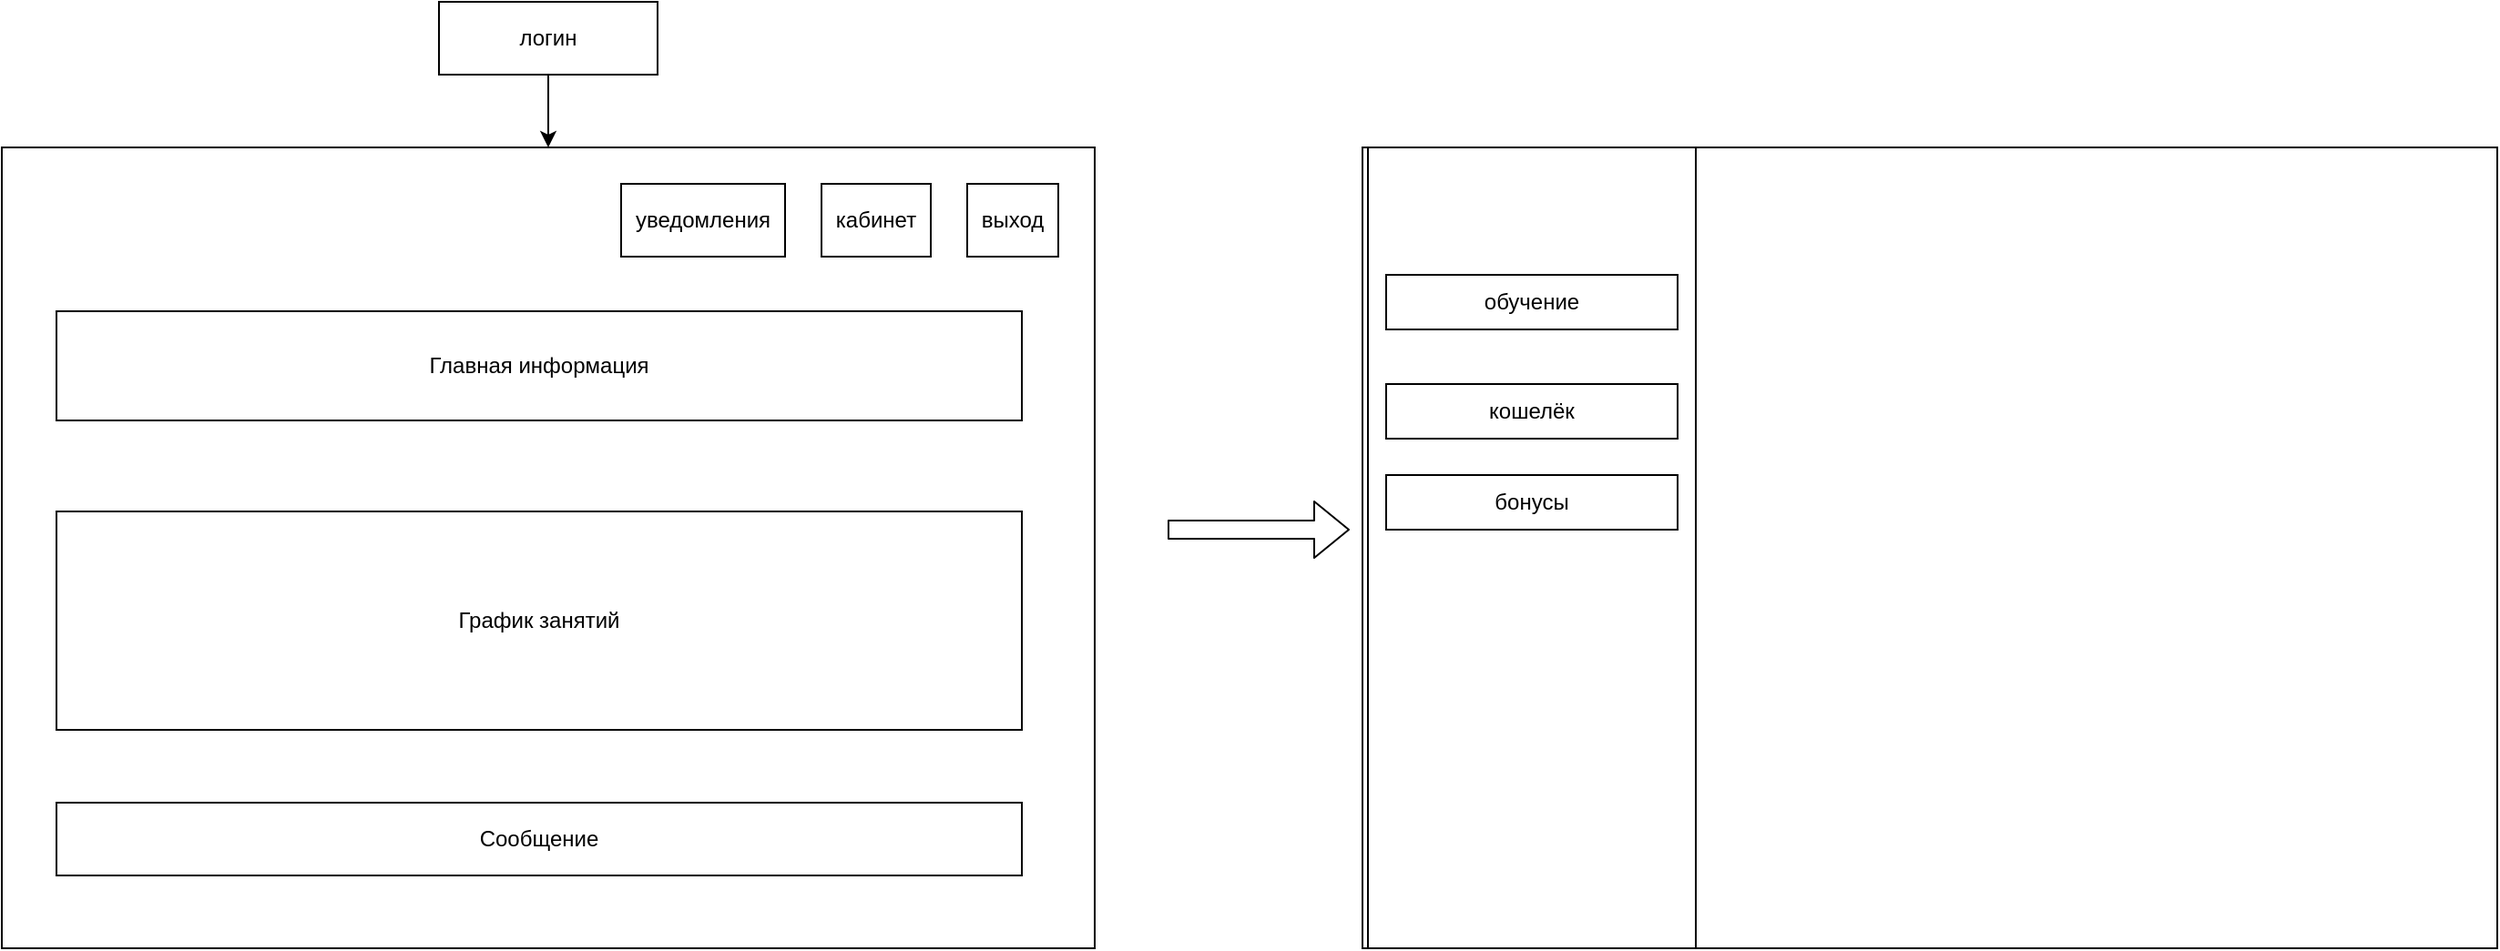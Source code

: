 <mxfile version="13.7.3" type="device" pages="2"><diagram id="lETfXe5tAOUT0ZYUBfgI" name="студент"><mxGraphModel dx="1024" dy="592" grid="1" gridSize="10" guides="1" tooltips="1" connect="1" arrows="1" fold="1" page="1" pageScale="1" pageWidth="827" pageHeight="1169" math="0" shadow="0"><root><mxCell id="0"/><mxCell id="1" parent="0"/><mxCell id="QAemiqAskhyp65CykXAG-1" value="логин" style="rounded=0;whiteSpace=wrap;html=1;" parent="1" vertex="1"><mxGeometry x="320" y="40" width="120" height="40" as="geometry"/></mxCell><mxCell id="QAemiqAskhyp65CykXAG-2" value="" style="endArrow=classic;html=1;exitX=0.5;exitY=1;exitDx=0;exitDy=0;" parent="1" source="QAemiqAskhyp65CykXAG-1" edge="1"><mxGeometry width="50" height="50" relative="1" as="geometry"><mxPoint x="170" y="130" as="sourcePoint"/><mxPoint x="380" y="120" as="targetPoint"/></mxGeometry></mxCell><mxCell id="QAemiqAskhyp65CykXAG-3" value="" style="rounded=0;whiteSpace=wrap;html=1;" parent="1" vertex="1"><mxGeometry x="80" y="120" width="600" height="440" as="geometry"/></mxCell><mxCell id="QAemiqAskhyp65CykXAG-5" value="уведомления" style="rounded=0;whiteSpace=wrap;html=1;" parent="1" vertex="1"><mxGeometry x="420" y="140" width="90" height="40" as="geometry"/></mxCell><mxCell id="QAemiqAskhyp65CykXAG-6" value="выход" style="rounded=0;whiteSpace=wrap;html=1;" parent="1" vertex="1"><mxGeometry x="610" y="140" width="50" height="40" as="geometry"/></mxCell><mxCell id="QAemiqAskhyp65CykXAG-7" value="кабинет" style="rounded=0;whiteSpace=wrap;html=1;" parent="1" vertex="1"><mxGeometry x="530" y="140" width="60" height="40" as="geometry"/></mxCell><mxCell id="QAemiqAskhyp65CykXAG-8" value="Главная информация" style="rounded=0;whiteSpace=wrap;html=1;" parent="1" vertex="1"><mxGeometry x="110" y="210" width="530" height="60" as="geometry"/></mxCell><mxCell id="QAemiqAskhyp65CykXAG-10" value="График занятий" style="rounded=0;whiteSpace=wrap;html=1;" parent="1" vertex="1"><mxGeometry x="110" y="320" width="530" height="120" as="geometry"/></mxCell><mxCell id="QAemiqAskhyp65CykXAG-11" value="Сообщение" style="rounded=0;whiteSpace=wrap;html=1;" parent="1" vertex="1"><mxGeometry x="110" y="480" width="530" height="40" as="geometry"/></mxCell><mxCell id="QAemiqAskhyp65CykXAG-12" value="" style="shape=flexArrow;endArrow=classic;html=1;" parent="1" edge="1"><mxGeometry width="50" height="50" relative="1" as="geometry"><mxPoint x="720" y="330" as="sourcePoint"/><mxPoint x="820" y="330" as="targetPoint"/></mxGeometry></mxCell><mxCell id="QAemiqAskhyp65CykXAG-13" value="" style="rounded=0;whiteSpace=wrap;html=1;" parent="1" vertex="1"><mxGeometry x="827" y="120" width="623" height="440" as="geometry"/></mxCell><mxCell id="QAemiqAskhyp65CykXAG-15" value="" style="rounded=0;whiteSpace=wrap;html=1;" parent="1" vertex="1"><mxGeometry x="830" y="120" width="180" height="440" as="geometry"/></mxCell><mxCell id="QAemiqAskhyp65CykXAG-16" value="обучение" style="rounded=0;whiteSpace=wrap;html=1;" parent="1" vertex="1"><mxGeometry x="840" y="190" width="160" height="30" as="geometry"/></mxCell><mxCell id="QAemiqAskhyp65CykXAG-17" value="бонусы" style="rounded=0;whiteSpace=wrap;html=1;" parent="1" vertex="1"><mxGeometry x="840" y="300" width="160" height="30" as="geometry"/></mxCell><mxCell id="QAemiqAskhyp65CykXAG-18" value="кошелёк" style="rounded=0;whiteSpace=wrap;html=1;" parent="1" vertex="1"><mxGeometry x="840" y="250" width="160" height="30" as="geometry"/></mxCell></root></mxGraphModel></diagram><diagram id="g968loYay42Yq5bBJkfc" name="API"><mxGraphModel dx="1024" dy="592" grid="1" gridSize="10" guides="1" tooltips="1" connect="1" arrows="1" fold="1" page="1" pageScale="1" pageWidth="827" pageHeight="1169" math="0" shadow="0"><root><mxCell id="YhH-PUOYo3UxDumvqbKi-0"/><mxCell id="YhH-PUOYo3UxDumvqbKi-1" parent="YhH-PUOYo3UxDumvqbKi-0"/><mxCell id="YhH-PUOYo3UxDumvqbKi-16" value="lessons" style="shape=table;startSize=30;container=1;collapsible=1;childLayout=tableLayout;fixedRows=1;rowLines=0;fontStyle=1;align=center;resizeLast=1;" parent="YhH-PUOYo3UxDumvqbKi-1" vertex="1"><mxGeometry x="40" y="80" width="160" height="430" as="geometry"><mxRectangle x="40" y="80" width="70" height="30" as="alternateBounds"/></mxGeometry></mxCell><mxCell id="YhH-PUOYo3UxDumvqbKi-248" value="" style="shape=partialRectangle;collapsible=0;dropTarget=0;pointerEvents=0;fillColor=none;top=0;left=0;bottom=0;right=0;points=[[0,0.5],[1,0.5]];portConstraint=eastwest;" parent="YhH-PUOYo3UxDumvqbKi-16" vertex="1"><mxGeometry y="30" width="160" height="30" as="geometry"/></mxCell><mxCell id="YhH-PUOYo3UxDumvqbKi-249" value="id" style="shape=partialRectangle;connectable=0;fillColor=none;top=0;left=0;bottom=0;right=0;editable=1;overflow=hidden;" parent="YhH-PUOYo3UxDumvqbKi-248" vertex="1"><mxGeometry width="80" height="30" as="geometry"/></mxCell><mxCell id="YhH-PUOYo3UxDumvqbKi-250" value="string" style="shape=partialRectangle;connectable=0;fillColor=none;top=0;left=0;bottom=0;right=0;align=left;spacingLeft=6;overflow=hidden;" parent="YhH-PUOYo3UxDumvqbKi-248" vertex="1"><mxGeometry x="80" width="80" height="30" as="geometry"/></mxCell><mxCell id="YhH-PUOYo3UxDumvqbKi-245" value="" style="shape=partialRectangle;collapsible=0;dropTarget=0;pointerEvents=0;fillColor=none;top=0;left=0;bottom=0;right=0;points=[[0,0.5],[1,0.5]];portConstraint=eastwest;" parent="YhH-PUOYo3UxDumvqbKi-16" vertex="1"><mxGeometry y="60" width="160" height="30" as="geometry"/></mxCell><mxCell id="YhH-PUOYo3UxDumvqbKi-246" value="date" style="shape=partialRectangle;connectable=0;fillColor=none;top=0;left=0;bottom=0;right=0;editable=1;overflow=hidden;" parent="YhH-PUOYo3UxDumvqbKi-245" vertex="1"><mxGeometry width="80" height="30" as="geometry"/></mxCell><mxCell id="YhH-PUOYo3UxDumvqbKi-247" value="string" style="shape=partialRectangle;connectable=0;fillColor=none;top=0;left=0;bottom=0;right=0;align=left;spacingLeft=6;overflow=hidden;" parent="YhH-PUOYo3UxDumvqbKi-245" vertex="1"><mxGeometry x="80" width="80" height="30" as="geometry"/></mxCell><mxCell id="aFw2iUkNwHMYneMn5JXL-0" value="" style="shape=partialRectangle;collapsible=0;dropTarget=0;pointerEvents=0;fillColor=none;top=0;left=0;bottom=0;right=0;points=[[0,0.5],[1,0.5]];portConstraint=eastwest;" vertex="1" parent="YhH-PUOYo3UxDumvqbKi-16"><mxGeometry y="90" width="160" height="30" as="geometry"/></mxCell><mxCell id="aFw2iUkNwHMYneMn5JXL-1" value="lessonStart" style="shape=partialRectangle;connectable=0;fillColor=none;top=0;left=0;bottom=0;right=0;editable=1;overflow=hidden;" vertex="1" parent="aFw2iUkNwHMYneMn5JXL-0"><mxGeometry width="80" height="30" as="geometry"/></mxCell><mxCell id="aFw2iUkNwHMYneMn5JXL-2" value="string" style="shape=partialRectangle;connectable=0;fillColor=none;top=0;left=0;bottom=0;right=0;align=left;spacingLeft=6;overflow=hidden;" vertex="1" parent="aFw2iUkNwHMYneMn5JXL-0"><mxGeometry x="80" width="80" height="30" as="geometry"/></mxCell><mxCell id="YhH-PUOYo3UxDumvqbKi-280" value="" style="shape=partialRectangle;collapsible=0;dropTarget=0;pointerEvents=0;fillColor=none;top=0;left=0;bottom=0;right=0;points=[[0,0.5],[1,0.5]];portConstraint=eastwest;" parent="YhH-PUOYo3UxDumvqbKi-16" vertex="1"><mxGeometry y="120" width="160" height="30" as="geometry"/></mxCell><mxCell id="YhH-PUOYo3UxDumvqbKi-281" value="lessonEnd" style="shape=partialRectangle;connectable=0;fillColor=none;top=0;left=0;bottom=0;right=0;editable=1;overflow=hidden;" parent="YhH-PUOYo3UxDumvqbKi-280" vertex="1"><mxGeometry width="80" height="30" as="geometry"/></mxCell><mxCell id="YhH-PUOYo3UxDumvqbKi-282" value="string" style="shape=partialRectangle;connectable=0;fillColor=none;top=0;left=0;bottom=0;right=0;align=left;spacingLeft=6;overflow=hidden;" parent="YhH-PUOYo3UxDumvqbKi-280" vertex="1"><mxGeometry x="80" width="80" height="30" as="geometry"/></mxCell><mxCell id="YhH-PUOYo3UxDumvqbKi-381" value="" style="shape=partialRectangle;collapsible=0;dropTarget=0;pointerEvents=0;fillColor=none;top=0;left=0;bottom=0;right=0;points=[[0,0.5],[1,0.5]];portConstraint=eastwest;" parent="YhH-PUOYo3UxDumvqbKi-16" vertex="1"><mxGeometry y="150" width="160" height="30" as="geometry"/></mxCell><mxCell id="YhH-PUOYo3UxDumvqbKi-382" value="studentName" style="shape=partialRectangle;connectable=0;fillColor=none;top=0;left=0;bottom=0;right=0;editable=1;overflow=hidden;" parent="YhH-PUOYo3UxDumvqbKi-381" vertex="1"><mxGeometry width="80" height="30" as="geometry"/></mxCell><mxCell id="YhH-PUOYo3UxDumvqbKi-383" value="string" style="shape=partialRectangle;connectable=0;fillColor=none;top=0;left=0;bottom=0;right=0;align=left;spacingLeft=6;overflow=hidden;" parent="YhH-PUOYo3UxDumvqbKi-381" vertex="1"><mxGeometry x="80" width="80" height="30" as="geometry"/></mxCell><mxCell id="YhH-PUOYo3UxDumvqbKi-378" value="" style="shape=partialRectangle;collapsible=0;dropTarget=0;pointerEvents=0;fillColor=none;top=0;left=0;bottom=0;right=0;points=[[0,0.5],[1,0.5]];portConstraint=eastwest;" parent="YhH-PUOYo3UxDumvqbKi-16" vertex="1"><mxGeometry y="180" width="160" height="30" as="geometry"/></mxCell><mxCell id="YhH-PUOYo3UxDumvqbKi-379" value="studentId" style="shape=partialRectangle;connectable=0;fillColor=none;top=0;left=0;bottom=0;right=0;editable=1;overflow=hidden;" parent="YhH-PUOYo3UxDumvqbKi-378" vertex="1"><mxGeometry width="80" height="30" as="geometry"/></mxCell><mxCell id="YhH-PUOYo3UxDumvqbKi-380" value="string" style="shape=partialRectangle;connectable=0;fillColor=none;top=0;left=0;bottom=0;right=0;align=left;spacingLeft=6;overflow=hidden;" parent="YhH-PUOYo3UxDumvqbKi-378" vertex="1"><mxGeometry x="80" width="80" height="30" as="geometry"/></mxCell><mxCell id="YhH-PUOYo3UxDumvqbKi-277" value="" style="shape=partialRectangle;collapsible=0;dropTarget=0;pointerEvents=0;fillColor=none;top=0;left=0;bottom=0;right=0;points=[[0,0.5],[1,0.5]];portConstraint=eastwest;" parent="YhH-PUOYo3UxDumvqbKi-16" vertex="1"><mxGeometry y="210" width="160" height="30" as="geometry"/></mxCell><mxCell id="YhH-PUOYo3UxDumvqbKi-278" value="tutorId" style="shape=partialRectangle;connectable=0;fillColor=none;top=0;left=0;bottom=0;right=0;editable=1;overflow=hidden;" parent="YhH-PUOYo3UxDumvqbKi-277" vertex="1"><mxGeometry width="80" height="30" as="geometry"/></mxCell><mxCell id="YhH-PUOYo3UxDumvqbKi-279" value="string" style="shape=partialRectangle;connectable=0;fillColor=none;top=0;left=0;bottom=0;right=0;align=left;spacingLeft=6;overflow=hidden;" parent="YhH-PUOYo3UxDumvqbKi-277" vertex="1"><mxGeometry x="80" width="80" height="30" as="geometry"/></mxCell><mxCell id="YhH-PUOYo3UxDumvqbKi-274" value="" style="shape=partialRectangle;collapsible=0;dropTarget=0;pointerEvents=0;fillColor=none;top=0;left=0;bottom=0;right=0;points=[[0,0.5],[1,0.5]];portConstraint=eastwest;" parent="YhH-PUOYo3UxDumvqbKi-16" vertex="1"><mxGeometry y="240" width="160" height="30" as="geometry"/></mxCell><mxCell id="YhH-PUOYo3UxDumvqbKi-275" value="subgect" style="shape=partialRectangle;connectable=0;fillColor=none;top=0;left=0;bottom=0;right=0;editable=1;overflow=hidden;" parent="YhH-PUOYo3UxDumvqbKi-274" vertex="1"><mxGeometry width="80" height="30" as="geometry"/></mxCell><mxCell id="YhH-PUOYo3UxDumvqbKi-276" value="string" style="shape=partialRectangle;connectable=0;fillColor=none;top=0;left=0;bottom=0;right=0;align=left;spacingLeft=6;overflow=hidden;" parent="YhH-PUOYo3UxDumvqbKi-274" vertex="1"><mxGeometry x="80" width="80" height="30" as="geometry"/></mxCell><mxCell id="YhH-PUOYo3UxDumvqbKi-271" value="" style="shape=partialRectangle;collapsible=0;dropTarget=0;pointerEvents=0;fillColor=none;top=0;left=0;bottom=0;right=0;points=[[0,0.5],[1,0.5]];portConstraint=eastwest;" parent="YhH-PUOYo3UxDumvqbKi-16" vertex="1"><mxGeometry y="270" width="160" height="30" as="geometry"/></mxCell><mxCell id="YhH-PUOYo3UxDumvqbKi-272" value="status" style="shape=partialRectangle;connectable=0;fillColor=none;top=0;left=0;bottom=0;right=0;editable=1;overflow=hidden;" parent="YhH-PUOYo3UxDumvqbKi-271" vertex="1"><mxGeometry width="80" height="30" as="geometry"/></mxCell><mxCell id="YhH-PUOYo3UxDumvqbKi-273" value="string" style="shape=partialRectangle;connectable=0;fillColor=none;top=0;left=0;bottom=0;right=0;align=left;spacingLeft=6;overflow=hidden;" parent="YhH-PUOYo3UxDumvqbKi-271" vertex="1"><mxGeometry x="80" width="80" height="30" as="geometry"/></mxCell><mxCell id="YhH-PUOYo3UxDumvqbKi-268" value="" style="shape=partialRectangle;collapsible=0;dropTarget=0;pointerEvents=0;fillColor=none;top=0;left=0;bottom=0;right=0;points=[[0,0.5],[1,0.5]];portConstraint=eastwest;" parent="YhH-PUOYo3UxDumvqbKi-16" vertex="1"><mxGeometry y="300" width="160" height="30" as="geometry"/></mxCell><mxCell id="YhH-PUOYo3UxDumvqbKi-269" value="information" style="shape=partialRectangle;connectable=0;fillColor=none;top=0;left=0;bottom=0;right=0;editable=1;overflow=hidden;" parent="YhH-PUOYo3UxDumvqbKi-268" vertex="1"><mxGeometry width="80" height="30" as="geometry"/></mxCell><mxCell id="YhH-PUOYo3UxDumvqbKi-270" value="string" style="shape=partialRectangle;connectable=0;fillColor=none;top=0;left=0;bottom=0;right=0;align=left;spacingLeft=6;overflow=hidden;" parent="YhH-PUOYo3UxDumvqbKi-268" vertex="1"><mxGeometry x="80" width="80" height="30" as="geometry"/></mxCell><mxCell id="YhH-PUOYo3UxDumvqbKi-20" value="" style="shape=partialRectangle;collapsible=0;dropTarget=0;pointerEvents=0;fillColor=none;top=0;left=0;bottom=0;right=0;points=[[0,0.5],[1,0.5]];portConstraint=eastwest;" parent="YhH-PUOYo3UxDumvqbKi-16" vertex="1"><mxGeometry y="330" width="160" height="30" as="geometry"/></mxCell><mxCell id="YhH-PUOYo3UxDumvqbKi-21" value="cost" style="shape=partialRectangle;connectable=0;fillColor=none;top=0;left=0;bottom=0;right=0;editable=1;overflow=hidden;" parent="YhH-PUOYo3UxDumvqbKi-20" vertex="1"><mxGeometry width="80" height="30" as="geometry"/></mxCell><mxCell id="YhH-PUOYo3UxDumvqbKi-22" value="number" style="shape=partialRectangle;connectable=0;fillColor=none;top=0;left=0;bottom=0;right=0;align=left;spacingLeft=6;overflow=hidden;" parent="YhH-PUOYo3UxDumvqbKi-20" vertex="1"><mxGeometry x="80" width="80" height="30" as="geometry"/></mxCell><mxCell id="YhH-PUOYo3UxDumvqbKi-375" value="" style="shape=partialRectangle;collapsible=0;dropTarget=0;pointerEvents=0;fillColor=none;top=0;left=0;bottom=0;right=0;points=[[0,0.5],[1,0.5]];portConstraint=eastwest;" parent="YhH-PUOYo3UxDumvqbKi-16" vertex="1"><mxGeometry y="360" width="160" height="30" as="geometry"/></mxCell><mxCell id="YhH-PUOYo3UxDumvqbKi-376" value="needPay" style="shape=partialRectangle;connectable=0;fillColor=none;top=0;left=0;bottom=0;right=0;editable=1;overflow=hidden;" parent="YhH-PUOYo3UxDumvqbKi-375" vertex="1"><mxGeometry width="80" height="30" as="geometry"/></mxCell><mxCell id="YhH-PUOYo3UxDumvqbKi-377" value="number" style="shape=partialRectangle;connectable=0;fillColor=none;top=0;left=0;bottom=0;right=0;align=left;spacingLeft=6;overflow=hidden;" parent="YhH-PUOYo3UxDumvqbKi-375" vertex="1"><mxGeometry x="80" width="80" height="30" as="geometry"/></mxCell><mxCell id="YhH-PUOYo3UxDumvqbKi-23" value="" style="shape=partialRectangle;collapsible=0;dropTarget=0;pointerEvents=0;fillColor=none;top=0;left=0;bottom=0;right=0;points=[[0,0.5],[1,0.5]];portConstraint=eastwest;" parent="YhH-PUOYo3UxDumvqbKi-16" vertex="1"><mxGeometry y="390" width="160" height="30" as="geometry"/></mxCell><mxCell id="YhH-PUOYo3UxDumvqbKi-24" value="repeat" style="shape=partialRectangle;connectable=0;fillColor=none;top=0;left=0;bottom=0;right=0;editable=1;overflow=hidden;" parent="YhH-PUOYo3UxDumvqbKi-23" vertex="1"><mxGeometry width="80" height="30" as="geometry"/></mxCell><mxCell id="YhH-PUOYo3UxDumvqbKi-25" value="boolean" style="shape=partialRectangle;connectable=0;fillColor=none;top=0;left=0;bottom=0;right=0;align=left;spacingLeft=6;overflow=hidden;" parent="YhH-PUOYo3UxDumvqbKi-23" vertex="1"><mxGeometry x="80" width="80" height="30" as="geometry"/></mxCell><mxCell id="YhH-PUOYo3UxDumvqbKi-109" value="users" style="shape=table;startSize=30;container=1;collapsible=1;childLayout=tableLayout;fixedRows=1;rowLines=0;fontStyle=1;align=center;resizeLast=1;" parent="YhH-PUOYo3UxDumvqbKi-1" vertex="1"><mxGeometry x="220" y="80" width="180" height="510" as="geometry"><mxRectangle x="220" y="80" width="80" height="30" as="alternateBounds"/></mxGeometry></mxCell><mxCell id="YhH-PUOYo3UxDumvqbKi-135" value="" style="shape=partialRectangle;collapsible=0;dropTarget=0;pointerEvents=0;fillColor=none;top=0;left=0;bottom=0;right=0;points=[[0,0.5],[1,0.5]];portConstraint=eastwest;" parent="YhH-PUOYo3UxDumvqbKi-109" vertex="1"><mxGeometry y="30" width="180" height="30" as="geometry"/></mxCell><mxCell id="YhH-PUOYo3UxDumvqbKi-136" value="id" style="shape=partialRectangle;connectable=0;fillColor=none;top=0;left=0;bottom=0;right=0;editable=1;overflow=hidden;" parent="YhH-PUOYo3UxDumvqbKi-135" vertex="1"><mxGeometry width="80" height="30" as="geometry"/></mxCell><mxCell id="YhH-PUOYo3UxDumvqbKi-137" value="string" style="shape=partialRectangle;connectable=0;fillColor=none;top=0;left=0;bottom=0;right=0;align=left;spacingLeft=6;overflow=hidden;" parent="YhH-PUOYo3UxDumvqbKi-135" vertex="1"><mxGeometry x="80" width="100" height="30" as="geometry"/></mxCell><mxCell id="YhH-PUOYo3UxDumvqbKi-132" value="" style="shape=partialRectangle;collapsible=0;dropTarget=0;pointerEvents=0;fillColor=none;top=0;left=0;bottom=0;right=0;points=[[0,0.5],[1,0.5]];portConstraint=eastwest;" parent="YhH-PUOYo3UxDumvqbKi-109" vertex="1"><mxGeometry y="60" width="180" height="30" as="geometry"/></mxCell><mxCell id="YhH-PUOYo3UxDumvqbKi-133" value="name" style="shape=partialRectangle;connectable=0;fillColor=none;top=0;left=0;bottom=0;right=0;editable=1;overflow=hidden;" parent="YhH-PUOYo3UxDumvqbKi-132" vertex="1"><mxGeometry width="80" height="30" as="geometry"/></mxCell><mxCell id="YhH-PUOYo3UxDumvqbKi-134" value="string" style="shape=partialRectangle;connectable=0;fillColor=none;top=0;left=0;bottom=0;right=0;align=left;spacingLeft=6;overflow=hidden;" parent="YhH-PUOYo3UxDumvqbKi-132" vertex="1"><mxGeometry x="80" width="100" height="30" as="geometry"/></mxCell><mxCell id="YhH-PUOYo3UxDumvqbKi-110" value="" style="shape=partialRectangle;collapsible=0;dropTarget=0;pointerEvents=0;fillColor=none;top=0;left=0;bottom=0;right=0;points=[[0,0.5],[1,0.5]];portConstraint=eastwest;" parent="YhH-PUOYo3UxDumvqbKi-109" vertex="1"><mxGeometry y="90" width="180" height="30" as="geometry"/></mxCell><mxCell id="YhH-PUOYo3UxDumvqbKi-111" value="secondName" style="shape=partialRectangle;connectable=0;fillColor=none;top=0;left=0;bottom=0;right=0;editable=1;overflow=hidden;" parent="YhH-PUOYo3UxDumvqbKi-110" vertex="1"><mxGeometry width="80" height="30" as="geometry"/></mxCell><mxCell id="YhH-PUOYo3UxDumvqbKi-112" value="string" style="shape=partialRectangle;connectable=0;fillColor=none;top=0;left=0;bottom=0;right=0;align=left;spacingLeft=6;overflow=hidden;" parent="YhH-PUOYo3UxDumvqbKi-110" vertex="1"><mxGeometry x="80" width="100" height="30" as="geometry"/></mxCell><mxCell id="YhH-PUOYo3UxDumvqbKi-113" value="" style="shape=partialRectangle;collapsible=0;dropTarget=0;pointerEvents=0;fillColor=none;top=0;left=0;bottom=0;right=0;points=[[0,0.5],[1,0.5]];portConstraint=eastwest;" parent="YhH-PUOYo3UxDumvqbKi-109" vertex="1"><mxGeometry y="120" width="180" height="30" as="geometry"/></mxCell><mxCell id="YhH-PUOYo3UxDumvqbKi-114" value="email" style="shape=partialRectangle;connectable=0;fillColor=none;top=0;left=0;bottom=0;right=0;editable=1;overflow=hidden;" parent="YhH-PUOYo3UxDumvqbKi-113" vertex="1"><mxGeometry width="80" height="30" as="geometry"/></mxCell><mxCell id="YhH-PUOYo3UxDumvqbKi-115" value="string" style="shape=partialRectangle;connectable=0;fillColor=none;top=0;left=0;bottom=0;right=0;align=left;spacingLeft=6;overflow=hidden;" parent="YhH-PUOYo3UxDumvqbKi-113" vertex="1"><mxGeometry x="80" width="100" height="30" as="geometry"/></mxCell><mxCell id="YhH-PUOYo3UxDumvqbKi-138" value="" style="shape=partialRectangle;collapsible=0;dropTarget=0;pointerEvents=0;fillColor=none;top=0;left=0;bottom=0;right=0;points=[[0,0.5],[1,0.5]];portConstraint=eastwest;" parent="YhH-PUOYo3UxDumvqbKi-109" vertex="1"><mxGeometry y="150" width="180" height="30" as="geometry"/></mxCell><mxCell id="YhH-PUOYo3UxDumvqbKi-139" value="telegram" style="shape=partialRectangle;connectable=0;fillColor=none;top=0;left=0;bottom=0;right=0;editable=1;overflow=hidden;" parent="YhH-PUOYo3UxDumvqbKi-138" vertex="1"><mxGeometry width="80" height="30" as="geometry"/></mxCell><mxCell id="YhH-PUOYo3UxDumvqbKi-140" value="string" style="shape=partialRectangle;connectable=0;fillColor=none;top=0;left=0;bottom=0;right=0;align=left;spacingLeft=6;overflow=hidden;" parent="YhH-PUOYo3UxDumvqbKi-138" vertex="1"><mxGeometry x="80" width="100" height="30" as="geometry"/></mxCell><mxCell id="YhH-PUOYo3UxDumvqbKi-156" value="" style="shape=partialRectangle;collapsible=0;dropTarget=0;pointerEvents=0;fillColor=none;top=0;left=0;bottom=0;right=0;points=[[0,0.5],[1,0.5]];portConstraint=eastwest;" parent="YhH-PUOYo3UxDumvqbKi-109" vertex="1"><mxGeometry y="180" width="180" height="30" as="geometry"/></mxCell><mxCell id="YhH-PUOYo3UxDumvqbKi-157" value="phone" style="shape=partialRectangle;connectable=0;fillColor=none;top=0;left=0;bottom=0;right=0;editable=1;overflow=hidden;" parent="YhH-PUOYo3UxDumvqbKi-156" vertex="1"><mxGeometry width="80" height="30" as="geometry"/></mxCell><mxCell id="YhH-PUOYo3UxDumvqbKi-158" value="string" style="shape=partialRectangle;connectable=0;fillColor=none;top=0;left=0;bottom=0;right=0;align=left;spacingLeft=6;overflow=hidden;" parent="YhH-PUOYo3UxDumvqbKi-156" vertex="1"><mxGeometry x="80" width="100" height="30" as="geometry"/></mxCell><mxCell id="YhH-PUOYo3UxDumvqbKi-153" value="" style="shape=partialRectangle;collapsible=0;dropTarget=0;pointerEvents=0;fillColor=none;top=0;left=0;bottom=0;right=0;points=[[0,0.5],[1,0.5]];portConstraint=eastwest;" parent="YhH-PUOYo3UxDumvqbKi-109" vertex="1"><mxGeometry y="210" width="180" height="30" as="geometry"/></mxCell><mxCell id="YhH-PUOYo3UxDumvqbKi-154" value="address" style="shape=partialRectangle;connectable=0;fillColor=none;top=0;left=0;bottom=0;right=0;editable=1;overflow=hidden;" parent="YhH-PUOYo3UxDumvqbKi-153" vertex="1"><mxGeometry width="80" height="30" as="geometry"/></mxCell><mxCell id="YhH-PUOYo3UxDumvqbKi-155" value="string" style="shape=partialRectangle;connectable=0;fillColor=none;top=0;left=0;bottom=0;right=0;align=left;spacingLeft=6;overflow=hidden;" parent="YhH-PUOYo3UxDumvqbKi-153" vertex="1"><mxGeometry x="80" width="100" height="30" as="geometry"/></mxCell><mxCell id="dC-5YcDx7jf4GdMK8NtU-0" value="" style="shape=partialRectangle;collapsible=0;dropTarget=0;pointerEvents=0;fillColor=none;top=0;left=0;bottom=0;right=0;points=[[0,0.5],[1,0.5]];portConstraint=eastwest;" parent="YhH-PUOYo3UxDumvqbKi-109" vertex="1"><mxGeometry y="240" width="180" height="30" as="geometry"/></mxCell><mxCell id="dC-5YcDx7jf4GdMK8NtU-1" value="tutorsName" style="shape=partialRectangle;connectable=0;fillColor=none;top=0;left=0;bottom=0;right=0;editable=1;overflow=hidden;" parent="dC-5YcDx7jf4GdMK8NtU-0" vertex="1"><mxGeometry width="80" height="30" as="geometry"/></mxCell><mxCell id="dC-5YcDx7jf4GdMK8NtU-2" value="Array&lt;string&gt;" style="shape=partialRectangle;connectable=0;fillColor=none;top=0;left=0;bottom=0;right=0;align=left;spacingLeft=6;overflow=hidden;" parent="dC-5YcDx7jf4GdMK8NtU-0" vertex="1"><mxGeometry x="80" width="100" height="30" as="geometry"/></mxCell><mxCell id="YhH-PUOYo3UxDumvqbKi-150" value="" style="shape=partialRectangle;collapsible=0;dropTarget=0;pointerEvents=0;fillColor=none;top=0;left=0;bottom=0;right=0;points=[[0,0.5],[1,0.5]];portConstraint=eastwest;" parent="YhH-PUOYo3UxDumvqbKi-109" vertex="1"><mxGeometry y="270" width="180" height="30" as="geometry"/></mxCell><mxCell id="YhH-PUOYo3UxDumvqbKi-151" value="studentsName" style="shape=partialRectangle;connectable=0;fillColor=none;top=0;left=0;bottom=0;right=0;editable=1;overflow=hidden;" parent="YhH-PUOYo3UxDumvqbKi-150" vertex="1"><mxGeometry width="80" height="30" as="geometry"/></mxCell><mxCell id="YhH-PUOYo3UxDumvqbKi-152" value="Array&lt;string&gt;" style="shape=partialRectangle;connectable=0;fillColor=none;top=0;left=0;bottom=0;right=0;align=left;spacingLeft=6;overflow=hidden;" parent="YhH-PUOYo3UxDumvqbKi-150" vertex="1"><mxGeometry x="80" width="100" height="30" as="geometry"/></mxCell><mxCell id="YhH-PUOYo3UxDumvqbKi-147" value="" style="shape=partialRectangle;collapsible=0;dropTarget=0;pointerEvents=0;fillColor=none;top=0;left=0;bottom=0;right=0;points=[[0,0.5],[1,0.5]];portConstraint=eastwest;" parent="YhH-PUOYo3UxDumvqbKi-109" vertex="1"><mxGeometry y="300" width="180" height="30" as="geometry"/></mxCell><mxCell id="YhH-PUOYo3UxDumvqbKi-148" value="role" style="shape=partialRectangle;connectable=0;fillColor=none;top=0;left=0;bottom=0;right=0;editable=1;overflow=hidden;" parent="YhH-PUOYo3UxDumvqbKi-147" vertex="1"><mxGeometry width="80" height="30" as="geometry"/></mxCell><mxCell id="YhH-PUOYo3UxDumvqbKi-149" value="string" style="shape=partialRectangle;connectable=0;fillColor=none;top=0;left=0;bottom=0;right=0;align=left;spacingLeft=6;overflow=hidden;" parent="YhH-PUOYo3UxDumvqbKi-147" vertex="1"><mxGeometry x="80" width="100" height="30" as="geometry"/></mxCell><mxCell id="YhH-PUOYo3UxDumvqbKi-144" value="" style="shape=partialRectangle;collapsible=0;dropTarget=0;pointerEvents=0;fillColor=none;top=0;left=0;bottom=0;right=0;points=[[0,0.5],[1,0.5]];portConstraint=eastwest;" parent="YhH-PUOYo3UxDumvqbKi-109" vertex="1"><mxGeometry y="330" width="180" height="30" as="geometry"/></mxCell><mxCell id="YhH-PUOYo3UxDumvqbKi-145" value="avatar" style="shape=partialRectangle;connectable=0;fillColor=none;top=0;left=0;bottom=0;right=0;editable=1;overflow=hidden;" parent="YhH-PUOYo3UxDumvqbKi-144" vertex="1"><mxGeometry width="80" height="30" as="geometry"/></mxCell><mxCell id="YhH-PUOYo3UxDumvqbKi-146" value="string" style="shape=partialRectangle;connectable=0;fillColor=none;top=0;left=0;bottom=0;right=0;align=left;spacingLeft=6;overflow=hidden;" parent="YhH-PUOYo3UxDumvqbKi-144" vertex="1"><mxGeometry x="80" width="100" height="30" as="geometry"/></mxCell><mxCell id="YhH-PUOYo3UxDumvqbKi-141" value="" style="shape=partialRectangle;collapsible=0;dropTarget=0;pointerEvents=0;fillColor=none;top=0;left=0;bottom=0;right=0;points=[[0,0.5],[1,0.5]];portConstraint=eastwest;" parent="YhH-PUOYo3UxDumvqbKi-109" vertex="1"><mxGeometry y="360" width="180" height="30" as="geometry"/></mxCell><mxCell id="YhH-PUOYo3UxDumvqbKi-142" value="" style="shape=partialRectangle;connectable=0;fillColor=none;top=0;left=0;bottom=0;right=0;editable=1;overflow=hidden;" parent="YhH-PUOYo3UxDumvqbKi-141" vertex="1"><mxGeometry width="80" height="30" as="geometry"/></mxCell><mxCell id="YhH-PUOYo3UxDumvqbKi-143" value="" style="shape=partialRectangle;connectable=0;fillColor=none;top=0;left=0;bottom=0;right=0;align=left;spacingLeft=6;overflow=hidden;" parent="YhH-PUOYo3UxDumvqbKi-141" vertex="1"><mxGeometry x="80" width="100" height="30" as="geometry"/></mxCell><mxCell id="YhH-PUOYo3UxDumvqbKi-116" value="" style="shape=partialRectangle;collapsible=0;dropTarget=0;pointerEvents=0;fillColor=none;top=0;left=0;bottom=0;right=0;points=[[0,0.5],[1,0.5]];portConstraint=eastwest;" parent="YhH-PUOYo3UxDumvqbKi-109" vertex="1"><mxGeometry y="390" width="180" height="30" as="geometry"/></mxCell><mxCell id="YhH-PUOYo3UxDumvqbKi-117" value="" style="shape=partialRectangle;connectable=0;fillColor=none;top=0;left=0;bottom=0;right=0;editable=1;overflow=hidden;" parent="YhH-PUOYo3UxDumvqbKi-116" vertex="1"><mxGeometry width="80" height="30" as="geometry"/></mxCell><mxCell id="YhH-PUOYo3UxDumvqbKi-118" value="" style="shape=partialRectangle;connectable=0;fillColor=none;top=0;left=0;bottom=0;right=0;align=left;spacingLeft=6;overflow=hidden;" parent="YhH-PUOYo3UxDumvqbKi-116" vertex="1"><mxGeometry x="80" width="100" height="30" as="geometry"/></mxCell><mxCell id="YhH-PUOYo3UxDumvqbKi-159" value="lessons cost" style="shape=table;startSize=30;container=1;collapsible=1;childLayout=tableLayout;fixedRows=1;rowLines=0;fontStyle=1;align=center;resizeLast=1;" parent="YhH-PUOYo3UxDumvqbKi-1" vertex="1"><mxGeometry x="420" y="80" width="180" height="270" as="geometry"><mxRectangle x="420" y="80" width="80" height="30" as="alternateBounds"/></mxGeometry></mxCell><mxCell id="YhH-PUOYo3UxDumvqbKi-160" value="" style="shape=partialRectangle;collapsible=0;dropTarget=0;pointerEvents=0;fillColor=none;top=0;left=0;bottom=0;right=0;points=[[0,0.5],[1,0.5]];portConstraint=eastwest;" parent="YhH-PUOYo3UxDumvqbKi-159" vertex="1"><mxGeometry y="30" width="180" height="30" as="geometry"/></mxCell><mxCell id="YhH-PUOYo3UxDumvqbKi-161" value="id" style="shape=partialRectangle;connectable=0;fillColor=none;top=0;left=0;bottom=0;right=0;editable=1;overflow=hidden;" parent="YhH-PUOYo3UxDumvqbKi-160" vertex="1"><mxGeometry width="80" height="30" as="geometry"/></mxCell><mxCell id="YhH-PUOYo3UxDumvqbKi-162" value="string" style="shape=partialRectangle;connectable=0;fillColor=none;top=0;left=0;bottom=0;right=0;align=left;spacingLeft=6;overflow=hidden;" parent="YhH-PUOYo3UxDumvqbKi-160" vertex="1"><mxGeometry x="80" width="100" height="30" as="geometry"/></mxCell><mxCell id="WqVtNUQfacRhhIdl-kEV-0" value="" style="shape=partialRectangle;collapsible=0;dropTarget=0;pointerEvents=0;fillColor=none;top=0;left=0;bottom=0;right=0;points=[[0,0.5],[1,0.5]];portConstraint=eastwest;" parent="YhH-PUOYo3UxDumvqbKi-159" vertex="1"><mxGeometry y="60" width="180" height="30" as="geometry"/></mxCell><mxCell id="WqVtNUQfacRhhIdl-kEV-1" value="studentId" style="shape=partialRectangle;connectable=0;fillColor=none;top=0;left=0;bottom=0;right=0;editable=1;overflow=hidden;" parent="WqVtNUQfacRhhIdl-kEV-0" vertex="1"><mxGeometry width="80" height="30" as="geometry"/></mxCell><mxCell id="WqVtNUQfacRhhIdl-kEV-2" value="string" style="shape=partialRectangle;connectable=0;fillColor=none;top=0;left=0;bottom=0;right=0;align=left;spacingLeft=6;overflow=hidden;" parent="WqVtNUQfacRhhIdl-kEV-0" vertex="1"><mxGeometry x="80" width="100" height="30" as="geometry"/></mxCell><mxCell id="YhH-PUOYo3UxDumvqbKi-163" value="" style="shape=partialRectangle;collapsible=0;dropTarget=0;pointerEvents=0;fillColor=none;top=0;left=0;bottom=0;right=0;points=[[0,0.5],[1,0.5]];portConstraint=eastwest;" parent="YhH-PUOYo3UxDumvqbKi-159" vertex="1"><mxGeometry y="90" width="180" height="30" as="geometry"/></mxCell><mxCell id="YhH-PUOYo3UxDumvqbKi-164" value="tutorId" style="shape=partialRectangle;connectable=0;fillColor=none;top=0;left=0;bottom=0;right=0;editable=1;overflow=hidden;" parent="YhH-PUOYo3UxDumvqbKi-163" vertex="1"><mxGeometry width="80" height="30" as="geometry"/></mxCell><mxCell id="YhH-PUOYo3UxDumvqbKi-165" value="string" style="shape=partialRectangle;connectable=0;fillColor=none;top=0;left=0;bottom=0;right=0;align=left;spacingLeft=6;overflow=hidden;" parent="YhH-PUOYo3UxDumvqbKi-163" vertex="1"><mxGeometry x="80" width="100" height="30" as="geometry"/></mxCell><mxCell id="YhH-PUOYo3UxDumvqbKi-283" value="" style="shape=partialRectangle;collapsible=0;dropTarget=0;pointerEvents=0;fillColor=none;top=0;left=0;bottom=0;right=0;points=[[0,0.5],[1,0.5]];portConstraint=eastwest;" parent="YhH-PUOYo3UxDumvqbKi-159" vertex="1"><mxGeometry y="120" width="180" height="30" as="geometry"/></mxCell><mxCell id="YhH-PUOYo3UxDumvqbKi-284" value="lessonCost" style="shape=partialRectangle;connectable=0;fillColor=none;top=0;left=0;bottom=0;right=0;editable=1;overflow=hidden;" parent="YhH-PUOYo3UxDumvqbKi-283" vertex="1"><mxGeometry width="80" height="30" as="geometry"/></mxCell><mxCell id="YhH-PUOYo3UxDumvqbKi-285" value="number" style="shape=partialRectangle;connectable=0;fillColor=none;top=0;left=0;bottom=0;right=0;align=left;spacingLeft=6;overflow=hidden;" parent="YhH-PUOYo3UxDumvqbKi-283" vertex="1"><mxGeometry x="80" width="100" height="30" as="geometry"/></mxCell><mxCell id="YhH-PUOYo3UxDumvqbKi-286" value="" style="shape=partialRectangle;collapsible=0;dropTarget=0;pointerEvents=0;fillColor=none;top=0;left=0;bottom=0;right=0;points=[[0,0.5],[1,0.5]];portConstraint=eastwest;" parent="YhH-PUOYo3UxDumvqbKi-159" vertex="1"><mxGeometry y="150" width="180" height="30" as="geometry"/></mxCell><mxCell id="YhH-PUOYo3UxDumvqbKi-287" value="needPay" style="shape=partialRectangle;connectable=0;fillColor=none;top=0;left=0;bottom=0;right=0;editable=1;overflow=hidden;" parent="YhH-PUOYo3UxDumvqbKi-286" vertex="1"><mxGeometry width="80" height="30" as="geometry"/></mxCell><mxCell id="YhH-PUOYo3UxDumvqbKi-288" value="number" style="shape=partialRectangle;connectable=0;fillColor=none;top=0;left=0;bottom=0;right=0;align=left;spacingLeft=6;overflow=hidden;" parent="YhH-PUOYo3UxDumvqbKi-286" vertex="1"><mxGeometry x="80" width="100" height="30" as="geometry"/></mxCell><mxCell id="YhH-PUOYo3UxDumvqbKi-166" value="" style="shape=partialRectangle;collapsible=0;dropTarget=0;pointerEvents=0;fillColor=none;top=0;left=0;bottom=0;right=0;points=[[0,0.5],[1,0.5]];portConstraint=eastwest;" parent="YhH-PUOYo3UxDumvqbKi-159" vertex="1"><mxGeometry y="180" width="180" height="30" as="geometry"/></mxCell><mxCell id="YhH-PUOYo3UxDumvqbKi-167" value="discount" style="shape=partialRectangle;connectable=0;fillColor=none;top=0;left=0;bottom=0;right=0;editable=1;overflow=hidden;" parent="YhH-PUOYo3UxDumvqbKi-166" vertex="1"><mxGeometry width="80" height="30" as="geometry"/></mxCell><mxCell id="YhH-PUOYo3UxDumvqbKi-168" value="number" style="shape=partialRectangle;connectable=0;fillColor=none;top=0;left=0;bottom=0;right=0;align=left;spacingLeft=6;overflow=hidden;" parent="YhH-PUOYo3UxDumvqbKi-166" vertex="1"><mxGeometry x="80" width="100" height="30" as="geometry"/></mxCell><mxCell id="YhH-PUOYo3UxDumvqbKi-169" value="" style="shape=partialRectangle;collapsible=0;dropTarget=0;pointerEvents=0;fillColor=none;top=0;left=0;bottom=0;right=0;points=[[0,0.5],[1,0.5]];portConstraint=eastwest;" parent="YhH-PUOYo3UxDumvqbKi-159" vertex="1"><mxGeometry y="210" width="180" height="30" as="geometry"/></mxCell><mxCell id="YhH-PUOYo3UxDumvqbKi-170" value="fromData" style="shape=partialRectangle;connectable=0;fillColor=none;top=0;left=0;bottom=0;right=0;editable=1;overflow=hidden;" parent="YhH-PUOYo3UxDumvqbKi-169" vertex="1"><mxGeometry width="80" height="30" as="geometry"/></mxCell><mxCell id="YhH-PUOYo3UxDumvqbKi-171" value="string" style="shape=partialRectangle;connectable=0;fillColor=none;top=0;left=0;bottom=0;right=0;align=left;spacingLeft=6;overflow=hidden;" parent="YhH-PUOYo3UxDumvqbKi-169" vertex="1"><mxGeometry x="80" width="100" height="30" as="geometry"/></mxCell><mxCell id="YhH-PUOYo3UxDumvqbKi-172" value="" style="shape=partialRectangle;collapsible=0;dropTarget=0;pointerEvents=0;fillColor=none;top=0;left=0;bottom=0;right=0;points=[[0,0.5],[1,0.5]];portConstraint=eastwest;" parent="YhH-PUOYo3UxDumvqbKi-159" vertex="1"><mxGeometry y="240" width="180" height="30" as="geometry"/></mxCell><mxCell id="YhH-PUOYo3UxDumvqbKi-173" value="toData" style="shape=partialRectangle;connectable=0;fillColor=none;top=0;left=0;bottom=0;right=0;editable=1;overflow=hidden;" parent="YhH-PUOYo3UxDumvqbKi-172" vertex="1"><mxGeometry width="80" height="30" as="geometry"/></mxCell><mxCell id="YhH-PUOYo3UxDumvqbKi-174" value="string" style="shape=partialRectangle;connectable=0;fillColor=none;top=0;left=0;bottom=0;right=0;align=left;spacingLeft=6;overflow=hidden;" parent="YhH-PUOYo3UxDumvqbKi-172" vertex="1"><mxGeometry x="80" width="100" height="30" as="geometry"/></mxCell><mxCell id="WqVtNUQfacRhhIdl-kEV-3" value="payment" style="shape=table;startSize=30;container=1;collapsible=1;childLayout=tableLayout;fixedRows=1;rowLines=0;fontStyle=1;align=center;resizeLast=1;" parent="YhH-PUOYo3UxDumvqbKi-1" vertex="1"><mxGeometry x="630" y="80" width="180" height="270" as="geometry"><mxRectangle x="420" y="80" width="80" height="30" as="alternateBounds"/></mxGeometry></mxCell><mxCell id="WqVtNUQfacRhhIdl-kEV-4" value="" style="shape=partialRectangle;collapsible=0;dropTarget=0;pointerEvents=0;fillColor=none;top=0;left=0;bottom=0;right=0;points=[[0,0.5],[1,0.5]];portConstraint=eastwest;" parent="WqVtNUQfacRhhIdl-kEV-3" vertex="1"><mxGeometry y="30" width="180" height="30" as="geometry"/></mxCell><mxCell id="WqVtNUQfacRhhIdl-kEV-5" value="id" style="shape=partialRectangle;connectable=0;fillColor=none;top=0;left=0;bottom=0;right=0;editable=1;overflow=hidden;" parent="WqVtNUQfacRhhIdl-kEV-4" vertex="1"><mxGeometry width="80" height="30" as="geometry"/></mxCell><mxCell id="WqVtNUQfacRhhIdl-kEV-6" value="string" style="shape=partialRectangle;connectable=0;fillColor=none;top=0;left=0;bottom=0;right=0;align=left;spacingLeft=6;overflow=hidden;" parent="WqVtNUQfacRhhIdl-kEV-4" vertex="1"><mxGeometry x="80" width="100" height="30" as="geometry"/></mxCell><mxCell id="WqVtNUQfacRhhIdl-kEV-7" value="" style="shape=partialRectangle;collapsible=0;dropTarget=0;pointerEvents=0;fillColor=none;top=0;left=0;bottom=0;right=0;points=[[0,0.5],[1,0.5]];portConstraint=eastwest;" parent="WqVtNUQfacRhhIdl-kEV-3" vertex="1"><mxGeometry y="60" width="180" height="30" as="geometry"/></mxCell><mxCell id="WqVtNUQfacRhhIdl-kEV-8" value="studentId" style="shape=partialRectangle;connectable=0;fillColor=none;top=0;left=0;bottom=0;right=0;editable=1;overflow=hidden;" parent="WqVtNUQfacRhhIdl-kEV-7" vertex="1"><mxGeometry width="80" height="30" as="geometry"/></mxCell><mxCell id="WqVtNUQfacRhhIdl-kEV-9" value="string" style="shape=partialRectangle;connectable=0;fillColor=none;top=0;left=0;bottom=0;right=0;align=left;spacingLeft=6;overflow=hidden;" parent="WqVtNUQfacRhhIdl-kEV-7" vertex="1"><mxGeometry x="80" width="100" height="30" as="geometry"/></mxCell><mxCell id="WqVtNUQfacRhhIdl-kEV-10" value="" style="shape=partialRectangle;collapsible=0;dropTarget=0;pointerEvents=0;fillColor=none;top=0;left=0;bottom=0;right=0;points=[[0,0.5],[1,0.5]];portConstraint=eastwest;strokeColor=#FF3333;" parent="WqVtNUQfacRhhIdl-kEV-3" vertex="1"><mxGeometry y="90" width="180" height="30" as="geometry"/></mxCell><mxCell id="WqVtNUQfacRhhIdl-kEV-11" value="tutorId" style="shape=partialRectangle;connectable=0;fillColor=none;top=0;left=0;bottom=0;right=0;editable=1;overflow=hidden;fontColor=#FF3333;" parent="WqVtNUQfacRhhIdl-kEV-10" vertex="1"><mxGeometry width="80" height="30" as="geometry"/></mxCell><mxCell id="WqVtNUQfacRhhIdl-kEV-12" value="string" style="shape=partialRectangle;connectable=0;fillColor=none;top=0;left=0;bottom=0;right=0;align=left;spacingLeft=6;overflow=hidden;fontColor=#FF3333;" parent="WqVtNUQfacRhhIdl-kEV-10" vertex="1"><mxGeometry x="80" width="100" height="30" as="geometry"/></mxCell><mxCell id="WqVtNUQfacRhhIdl-kEV-13" value="" style="shape=partialRectangle;collapsible=0;dropTarget=0;pointerEvents=0;fillColor=none;top=0;left=0;bottom=0;right=0;points=[[0,0.5],[1,0.5]];portConstraint=eastwest;" parent="WqVtNUQfacRhhIdl-kEV-3" vertex="1"><mxGeometry y="120" width="180" height="30" as="geometry"/></mxCell><mxCell id="WqVtNUQfacRhhIdl-kEV-14" value="payment" style="shape=partialRectangle;connectable=0;fillColor=none;top=0;left=0;bottom=0;right=0;editable=1;overflow=hidden;" parent="WqVtNUQfacRhhIdl-kEV-13" vertex="1"><mxGeometry width="80" height="30" as="geometry"/></mxCell><mxCell id="WqVtNUQfacRhhIdl-kEV-15" value="number" style="shape=partialRectangle;connectable=0;fillColor=none;top=0;left=0;bottom=0;right=0;align=left;spacingLeft=6;overflow=hidden;" parent="WqVtNUQfacRhhIdl-kEV-13" vertex="1"><mxGeometry x="80" width="100" height="30" as="geometry"/></mxCell><mxCell id="WqVtNUQfacRhhIdl-kEV-16" value="" style="shape=partialRectangle;collapsible=0;dropTarget=0;pointerEvents=0;fillColor=none;top=0;left=0;bottom=0;right=0;points=[[0,0.5],[1,0.5]];portConstraint=eastwest;" parent="WqVtNUQfacRhhIdl-kEV-3" vertex="1"><mxGeometry y="150" width="180" height="30" as="geometry"/></mxCell><mxCell id="WqVtNUQfacRhhIdl-kEV-17" value="type" style="shape=partialRectangle;connectable=0;fillColor=none;top=0;left=0;bottom=0;right=0;editable=1;overflow=hidden;" parent="WqVtNUQfacRhhIdl-kEV-16" vertex="1"><mxGeometry width="80" height="30" as="geometry"/></mxCell><mxCell id="WqVtNUQfacRhhIdl-kEV-18" value="string" style="shape=partialRectangle;connectable=0;fillColor=none;top=0;left=0;bottom=0;right=0;align=left;spacingLeft=6;overflow=hidden;" parent="WqVtNUQfacRhhIdl-kEV-16" vertex="1"><mxGeometry x="80" width="100" height="30" as="geometry"/></mxCell><mxCell id="WqVtNUQfacRhhIdl-kEV-22" value="" style="shape=partialRectangle;collapsible=0;dropTarget=0;pointerEvents=0;fillColor=none;top=0;left=0;bottom=0;right=0;points=[[0,0.5],[1,0.5]];portConstraint=eastwest;" parent="WqVtNUQfacRhhIdl-kEV-3" vertex="1"><mxGeometry y="180" width="180" height="30" as="geometry"/></mxCell><mxCell id="WqVtNUQfacRhhIdl-kEV-23" value="data" style="shape=partialRectangle;connectable=0;fillColor=none;top=0;left=0;bottom=0;right=0;editable=1;overflow=hidden;" parent="WqVtNUQfacRhhIdl-kEV-22" vertex="1"><mxGeometry width="80" height="30" as="geometry"/></mxCell><mxCell id="WqVtNUQfacRhhIdl-kEV-24" value="string" style="shape=partialRectangle;connectable=0;fillColor=none;top=0;left=0;bottom=0;right=0;align=left;spacingLeft=6;overflow=hidden;" parent="WqVtNUQfacRhhIdl-kEV-22" vertex="1"><mxGeometry x="80" width="100" height="30" as="geometry"/></mxCell><mxCell id="WqVtNUQfacRhhIdl-kEV-19" value="" style="shape=partialRectangle;collapsible=0;dropTarget=0;pointerEvents=0;fillColor=none;top=0;left=0;bottom=0;right=0;points=[[0,0.5],[1,0.5]];portConstraint=eastwest;" parent="WqVtNUQfacRhhIdl-kEV-3" vertex="1"><mxGeometry y="210" width="180" height="30" as="geometry"/></mxCell><mxCell id="WqVtNUQfacRhhIdl-kEV-20" value="" style="shape=partialRectangle;connectable=0;fillColor=none;top=0;left=0;bottom=0;right=0;editable=1;overflow=hidden;" parent="WqVtNUQfacRhhIdl-kEV-19" vertex="1"><mxGeometry width="80" height="30" as="geometry"/></mxCell><mxCell id="WqVtNUQfacRhhIdl-kEV-21" value="" style="shape=partialRectangle;connectable=0;fillColor=none;top=0;left=0;bottom=0;right=0;align=left;spacingLeft=6;overflow=hidden;" parent="WqVtNUQfacRhhIdl-kEV-19" vertex="1"><mxGeometry x="80" width="100" height="30" as="geometry"/></mxCell><mxCell id="WqVtNUQfacRhhIdl-kEV-25" value="" style="shape=partialRectangle;collapsible=0;dropTarget=0;pointerEvents=0;fillColor=none;top=0;left=0;bottom=0;right=0;points=[[0,0.5],[1,0.5]];portConstraint=eastwest;" parent="WqVtNUQfacRhhIdl-kEV-3" vertex="1"><mxGeometry y="240" width="180" height="30" as="geometry"/></mxCell><mxCell id="WqVtNUQfacRhhIdl-kEV-26" value="" style="shape=partialRectangle;connectable=0;fillColor=none;top=0;left=0;bottom=0;right=0;editable=1;overflow=hidden;" parent="WqVtNUQfacRhhIdl-kEV-25" vertex="1"><mxGeometry width="80" height="30" as="geometry"/></mxCell><mxCell id="WqVtNUQfacRhhIdl-kEV-27" value="" style="shape=partialRectangle;connectable=0;fillColor=none;top=0;left=0;bottom=0;right=0;align=left;spacingLeft=6;overflow=hidden;" parent="WqVtNUQfacRhhIdl-kEV-25" vertex="1"><mxGeometry x="80" width="100" height="30" as="geometry"/></mxCell></root></mxGraphModel></diagram></mxfile>